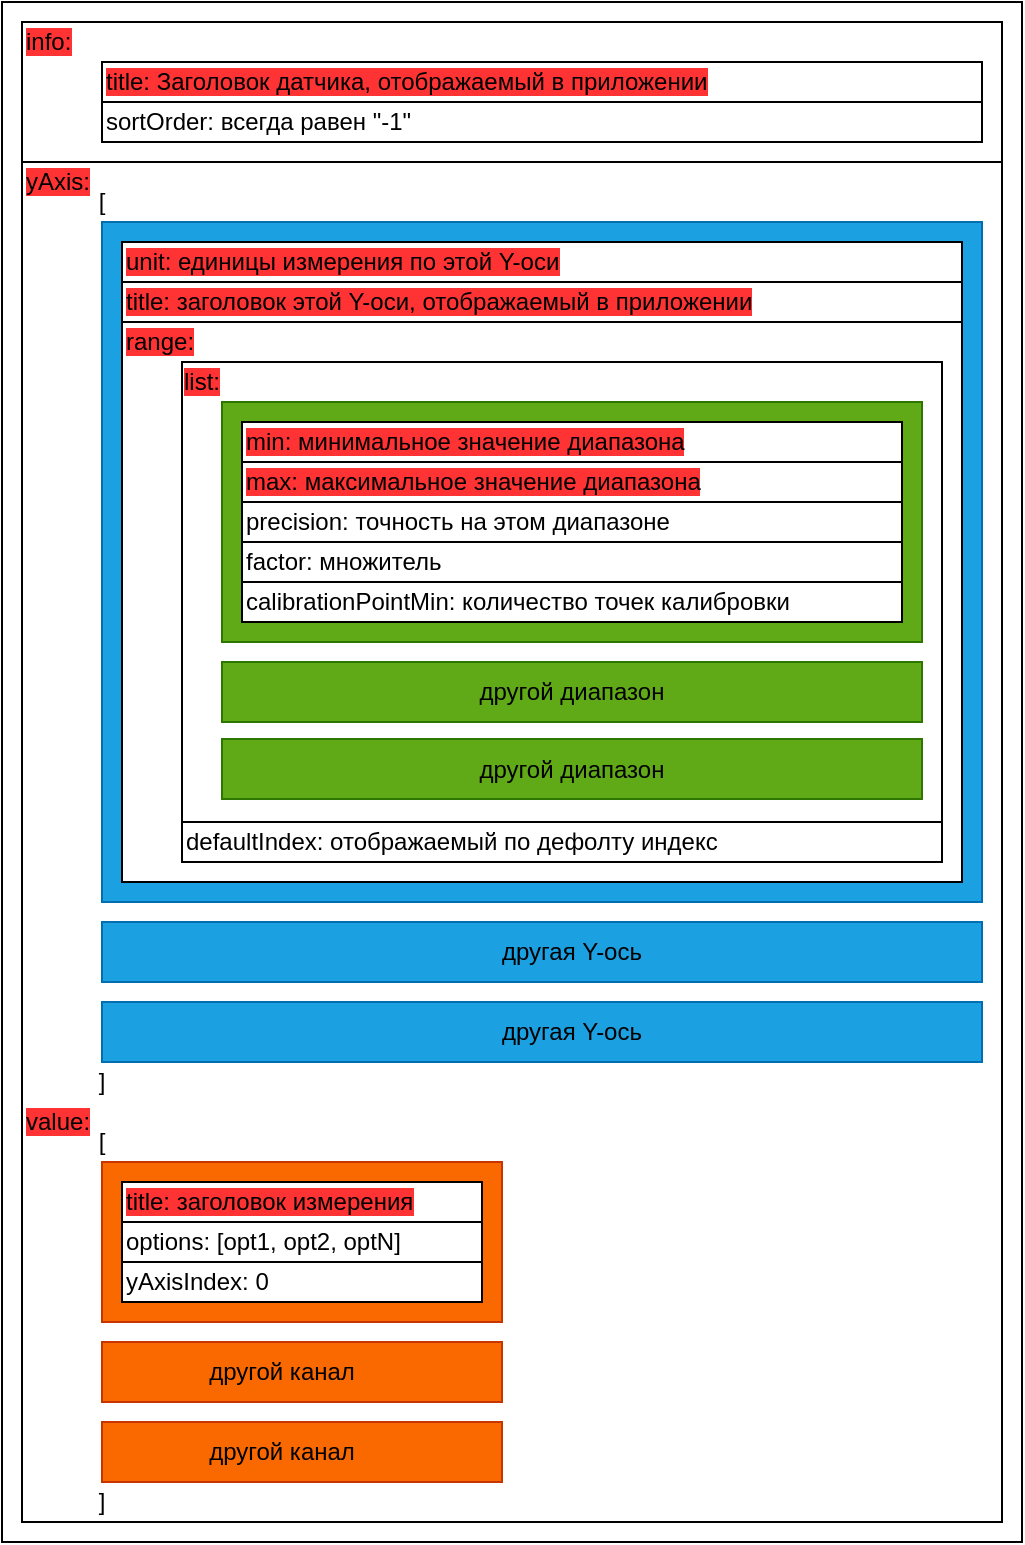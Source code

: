 <mxfile version="21.2.9" type="device">
  <diagram name="Страница 1" id="2VM0wbgHxrBWx1SE1arH">
    <mxGraphModel dx="1434" dy="783" grid="1" gridSize="10" guides="1" tooltips="1" connect="1" arrows="1" fold="1" page="1" pageScale="1" pageWidth="827" pageHeight="1169" background="none" math="0" shadow="0">
      <root>
        <mxCell id="0" />
        <mxCell id="1" parent="0" />
        <mxCell id="pwg9mQtu6opbKOmet46r-1" value="" style="rounded=0;whiteSpace=wrap;html=1;" vertex="1" parent="1">
          <mxGeometry x="170" y="130" width="510" height="770" as="geometry" />
        </mxCell>
        <mxCell id="pwg9mQtu6opbKOmet46r-3" value="" style="rounded=0;whiteSpace=wrap;html=1;" vertex="1" parent="1">
          <mxGeometry x="180" y="210" width="490" height="680" as="geometry" />
        </mxCell>
        <mxCell id="pwg9mQtu6opbKOmet46r-14" value="" style="rounded=0;whiteSpace=wrap;html=1;fillColor=#1ba1e2;fontColor=#ffffff;strokeColor=#006EAF;" vertex="1" parent="1">
          <mxGeometry x="220" y="240" width="440" height="340" as="geometry" />
        </mxCell>
        <mxCell id="pwg9mQtu6opbKOmet46r-17" value="" style="rounded=0;whiteSpace=wrap;html=1;" vertex="1" parent="1">
          <mxGeometry x="230" y="290" width="420" height="280" as="geometry" />
        </mxCell>
        <mxCell id="pwg9mQtu6opbKOmet46r-65" value="" style="rounded=0;whiteSpace=wrap;html=1;" vertex="1" parent="1">
          <mxGeometry x="260" y="310" width="380" height="230" as="geometry" />
        </mxCell>
        <mxCell id="pwg9mQtu6opbKOmet46r-44" value="" style="rounded=0;whiteSpace=wrap;html=1;fillColor=#fa6800;fontColor=#000000;strokeColor=#C73500;" vertex="1" parent="1">
          <mxGeometry x="220" y="710" width="200" height="80" as="geometry" />
        </mxCell>
        <mxCell id="pwg9mQtu6opbKOmet46r-47" value="" style="rounded=0;whiteSpace=wrap;html=1;" vertex="1" parent="1">
          <mxGeometry x="230" y="720" width="180" height="20" as="geometry" />
        </mxCell>
        <mxCell id="pwg9mQtu6opbKOmet46r-36" value="" style="rounded=0;whiteSpace=wrap;html=1;" vertex="1" parent="1">
          <mxGeometry x="260" y="540" width="380" height="20" as="geometry" />
        </mxCell>
        <mxCell id="pwg9mQtu6opbKOmet46r-13" value="" style="rounded=0;whiteSpace=wrap;html=1;" vertex="1" parent="1">
          <mxGeometry x="230" y="250" width="420" height="20" as="geometry" />
        </mxCell>
        <mxCell id="pwg9mQtu6opbKOmet46r-2" value="" style="rounded=0;whiteSpace=wrap;html=1;" vertex="1" parent="1">
          <mxGeometry x="180" y="140" width="490" height="70" as="geometry" />
        </mxCell>
        <mxCell id="pwg9mQtu6opbKOmet46r-4" value="" style="rounded=0;whiteSpace=wrap;html=1;" vertex="1" parent="1">
          <mxGeometry x="220" y="160" width="440" height="20" as="geometry" />
        </mxCell>
        <mxCell id="pwg9mQtu6opbKOmet46r-5" value="&lt;span style=&quot;background-color: rgb(255, 51, 51);&quot;&gt;info:&lt;/span&gt;" style="text;html=1;strokeColor=none;fillColor=none;align=left;verticalAlign=middle;whiteSpace=wrap;rounded=0;" vertex="1" parent="1">
          <mxGeometry x="180" y="140" width="40" height="20" as="geometry" />
        </mxCell>
        <mxCell id="pwg9mQtu6opbKOmet46r-6" value="&lt;span style=&quot;background-color: rgb(255, 51, 51);&quot;&gt;title: Заголовок датчика, отображаемый в приложении&lt;/span&gt;" style="text;html=1;strokeColor=none;fillColor=none;align=left;verticalAlign=middle;whiteSpace=wrap;rounded=0;" vertex="1" parent="1">
          <mxGeometry x="220" y="160" width="370" height="20" as="geometry" />
        </mxCell>
        <mxCell id="pwg9mQtu6opbKOmet46r-7" value="" style="rounded=0;whiteSpace=wrap;html=1;" vertex="1" parent="1">
          <mxGeometry x="220" y="180" width="440" height="20" as="geometry" />
        </mxCell>
        <mxCell id="pwg9mQtu6opbKOmet46r-8" value="sortOrder: всегда равен &quot;-1&quot;" style="text;html=1;strokeColor=none;fillColor=none;align=left;verticalAlign=middle;whiteSpace=wrap;rounded=0;" vertex="1" parent="1">
          <mxGeometry x="220" y="180" width="370" height="20" as="geometry" />
        </mxCell>
        <mxCell id="pwg9mQtu6opbKOmet46r-9" value="&lt;span style=&quot;background-color: rgb(255, 51, 51);&quot;&gt;yAxis:&lt;/span&gt;" style="text;html=1;strokeColor=none;fillColor=none;align=left;verticalAlign=middle;whiteSpace=wrap;rounded=0;" vertex="1" parent="1">
          <mxGeometry x="180" y="210" width="40" height="20" as="geometry" />
        </mxCell>
        <mxCell id="pwg9mQtu6opbKOmet46r-10" value="[" style="text;html=1;strokeColor=none;fillColor=none;align=center;verticalAlign=middle;whiteSpace=wrap;rounded=0;" vertex="1" parent="1">
          <mxGeometry x="210" y="220" width="20" height="20" as="geometry" />
        </mxCell>
        <mxCell id="pwg9mQtu6opbKOmet46r-11" value="]" style="text;html=1;strokeColor=none;fillColor=none;align=center;verticalAlign=middle;whiteSpace=wrap;rounded=0;" vertex="1" parent="1">
          <mxGeometry x="210" y="660" width="20" height="20" as="geometry" />
        </mxCell>
        <mxCell id="pwg9mQtu6opbKOmet46r-12" value="&lt;span style=&quot;background-color: rgb(255, 51, 51);&quot;&gt;unit: единицы измерения по этой Y-оси&lt;/span&gt;" style="text;html=1;strokeColor=none;fillColor=none;align=left;verticalAlign=middle;whiteSpace=wrap;rounded=0;" vertex="1" parent="1">
          <mxGeometry x="230" y="250" width="390" height="20" as="geometry" />
        </mxCell>
        <mxCell id="pwg9mQtu6opbKOmet46r-15" value="" style="rounded=0;whiteSpace=wrap;html=1;" vertex="1" parent="1">
          <mxGeometry x="230" y="270" width="420" height="20" as="geometry" />
        </mxCell>
        <mxCell id="pwg9mQtu6opbKOmet46r-16" value="&lt;span style=&quot;background-color: rgb(255, 51, 51);&quot;&gt;title: заголовок этой Y-оси, отображаемый в приложении&lt;/span&gt;" style="text;html=1;strokeColor=none;fillColor=none;align=left;verticalAlign=middle;whiteSpace=wrap;rounded=0;" vertex="1" parent="1">
          <mxGeometry x="230" y="270" width="390" height="20" as="geometry" />
        </mxCell>
        <mxCell id="pwg9mQtu6opbKOmet46r-18" value="&lt;span style=&quot;background-color: rgb(255, 51, 51);&quot;&gt;range:&lt;/span&gt;" style="text;html=1;strokeColor=none;fillColor=none;align=left;verticalAlign=middle;whiteSpace=wrap;rounded=0;" vertex="1" parent="1">
          <mxGeometry x="230" y="290" width="390" height="20" as="geometry" />
        </mxCell>
        <mxCell id="pwg9mQtu6opbKOmet46r-20" value="" style="rounded=0;whiteSpace=wrap;html=1;fillColor=#60a917;fontColor=#ffffff;strokeColor=#2D7600;" vertex="1" parent="1">
          <mxGeometry x="280" y="330" width="350" height="120" as="geometry" />
        </mxCell>
        <mxCell id="pwg9mQtu6opbKOmet46r-21" value="&lt;span style=&quot;background-color: rgb(255, 51, 51);&quot;&gt;list:&lt;/span&gt;" style="text;html=1;strokeColor=none;fillColor=none;align=center;verticalAlign=middle;whiteSpace=wrap;rounded=0;" vertex="1" parent="1">
          <mxGeometry x="260" y="310" width="20" height="20" as="geometry" />
        </mxCell>
        <mxCell id="pwg9mQtu6opbKOmet46r-22" value="" style="rounded=0;whiteSpace=wrap;html=1;" vertex="1" parent="1">
          <mxGeometry x="290" y="340" width="330" height="20" as="geometry" />
        </mxCell>
        <mxCell id="pwg9mQtu6opbKOmet46r-23" value="&lt;span style=&quot;background-color: rgb(255, 51, 51);&quot;&gt;min: минимальное значение диапазона&lt;/span&gt;" style="text;html=1;strokeColor=none;fillColor=none;align=left;verticalAlign=middle;whiteSpace=wrap;rounded=0;" vertex="1" parent="1">
          <mxGeometry x="290" y="340" width="320" height="20" as="geometry" />
        </mxCell>
        <mxCell id="pwg9mQtu6opbKOmet46r-24" value="" style="rounded=0;whiteSpace=wrap;html=1;" vertex="1" parent="1">
          <mxGeometry x="290" y="360" width="330" height="20" as="geometry" />
        </mxCell>
        <mxCell id="pwg9mQtu6opbKOmet46r-25" value="&lt;span style=&quot;background-color: rgb(255, 51, 51);&quot;&gt;max: максимальное значение диапазона&lt;/span&gt;" style="text;html=1;strokeColor=none;fillColor=none;align=left;verticalAlign=middle;whiteSpace=wrap;rounded=0;" vertex="1" parent="1">
          <mxGeometry x="290" y="360" width="320" height="20" as="geometry" />
        </mxCell>
        <mxCell id="pwg9mQtu6opbKOmet46r-26" value="" style="rounded=0;whiteSpace=wrap;html=1;" vertex="1" parent="1">
          <mxGeometry x="290" y="380" width="330" height="20" as="geometry" />
        </mxCell>
        <mxCell id="pwg9mQtu6opbKOmet46r-27" value="precision: точность на этом диапазоне" style="text;html=1;strokeColor=none;fillColor=none;align=left;verticalAlign=middle;whiteSpace=wrap;rounded=0;" vertex="1" parent="1">
          <mxGeometry x="290" y="380" width="320" height="20" as="geometry" />
        </mxCell>
        <mxCell id="pwg9mQtu6opbKOmet46r-28" value="" style="rounded=0;whiteSpace=wrap;html=1;" vertex="1" parent="1">
          <mxGeometry x="290" y="400" width="330" height="20" as="geometry" />
        </mxCell>
        <mxCell id="pwg9mQtu6opbKOmet46r-29" value="factor: множитель" style="text;html=1;strokeColor=none;fillColor=none;align=left;verticalAlign=middle;whiteSpace=wrap;rounded=0;" vertex="1" parent="1">
          <mxGeometry x="290" y="400" width="320" height="20" as="geometry" />
        </mxCell>
        <mxCell id="pwg9mQtu6opbKOmet46r-30" value="" style="rounded=0;whiteSpace=wrap;html=1;" vertex="1" parent="1">
          <mxGeometry x="290" y="420" width="330" height="20" as="geometry" />
        </mxCell>
        <mxCell id="pwg9mQtu6opbKOmet46r-31" value="calibrationPointMin: количество точек калибровки" style="text;html=1;strokeColor=none;fillColor=none;align=left;verticalAlign=middle;whiteSpace=wrap;rounded=0;" vertex="1" parent="1">
          <mxGeometry x="290" y="420" width="320" height="20" as="geometry" />
        </mxCell>
        <mxCell id="pwg9mQtu6opbKOmet46r-32" value="" style="rounded=0;whiteSpace=wrap;html=1;fillColor=#60a917;fontColor=#ffffff;strokeColor=#2D7600;" vertex="1" parent="1">
          <mxGeometry x="280" y="460" width="350" height="30" as="geometry" />
        </mxCell>
        <mxCell id="pwg9mQtu6opbKOmet46r-33" value="" style="rounded=0;whiteSpace=wrap;html=1;fillColor=#60a917;fontColor=#ffffff;strokeColor=#2D7600;" vertex="1" parent="1">
          <mxGeometry x="280" y="498.5" width="350" height="30" as="geometry" />
        </mxCell>
        <mxCell id="pwg9mQtu6opbKOmet46r-35" value="defaultIndex: отображаемый по дефолту индекс" style="text;html=1;strokeColor=none;fillColor=none;align=left;verticalAlign=middle;whiteSpace=wrap;rounded=0;" vertex="1" parent="1">
          <mxGeometry x="260" y="540" width="340" height="20" as="geometry" />
        </mxCell>
        <mxCell id="pwg9mQtu6opbKOmet46r-37" value="другой диапазон" style="text;html=1;strokeColor=none;fillColor=none;align=center;verticalAlign=middle;whiteSpace=wrap;rounded=0;" vertex="1" parent="1">
          <mxGeometry x="395" y="460" width="120" height="30" as="geometry" />
        </mxCell>
        <mxCell id="pwg9mQtu6opbKOmet46r-38" value="другой диапазон" style="text;html=1;strokeColor=none;fillColor=none;align=center;verticalAlign=middle;whiteSpace=wrap;rounded=0;" vertex="1" parent="1">
          <mxGeometry x="395" y="499" width="120" height="30" as="geometry" />
        </mxCell>
        <mxCell id="pwg9mQtu6opbKOmet46r-39" value="" style="rounded=0;whiteSpace=wrap;html=1;fillColor=#1ba1e2;fontColor=#ffffff;strokeColor=#006EAF;" vertex="1" parent="1">
          <mxGeometry x="220" y="590" width="440" height="30" as="geometry" />
        </mxCell>
        <mxCell id="pwg9mQtu6opbKOmet46r-40" value="" style="rounded=0;whiteSpace=wrap;html=1;fillColor=#1ba1e2;fontColor=#ffffff;strokeColor=#006EAF;" vertex="1" parent="1">
          <mxGeometry x="220" y="630" width="440" height="30" as="geometry" />
        </mxCell>
        <mxCell id="pwg9mQtu6opbKOmet46r-41" value="другая Y-ось" style="text;html=1;strokeColor=none;fillColor=none;align=center;verticalAlign=middle;whiteSpace=wrap;rounded=0;" vertex="1" parent="1">
          <mxGeometry x="395" y="590" width="120" height="30" as="geometry" />
        </mxCell>
        <mxCell id="pwg9mQtu6opbKOmet46r-42" value="другая Y-ось" style="text;html=1;strokeColor=none;fillColor=none;align=center;verticalAlign=middle;whiteSpace=wrap;rounded=0;" vertex="1" parent="1">
          <mxGeometry x="395" y="630" width="120" height="30" as="geometry" />
        </mxCell>
        <mxCell id="pwg9mQtu6opbKOmet46r-43" value="&lt;span style=&quot;background-color: rgb(255, 51, 51);&quot;&gt;value:&lt;/span&gt;" style="text;html=1;strokeColor=none;fillColor=none;align=left;verticalAlign=middle;whiteSpace=wrap;rounded=0;" vertex="1" parent="1">
          <mxGeometry x="180" y="680" width="40" height="20" as="geometry" />
        </mxCell>
        <mxCell id="pwg9mQtu6opbKOmet46r-45" value="[" style="text;html=1;strokeColor=none;fillColor=none;align=center;verticalAlign=middle;whiteSpace=wrap;rounded=0;" vertex="1" parent="1">
          <mxGeometry x="210" y="690" width="20" height="20" as="geometry" />
        </mxCell>
        <mxCell id="pwg9mQtu6opbKOmet46r-46" value="&lt;span style=&quot;background-color: rgb(255, 51, 51);&quot;&gt;title: заголовок измерения&lt;/span&gt;" style="text;html=1;strokeColor=none;fillColor=none;align=left;verticalAlign=middle;whiteSpace=wrap;rounded=0;" vertex="1" parent="1">
          <mxGeometry x="230" y="720" width="160" height="20" as="geometry" />
        </mxCell>
        <mxCell id="pwg9mQtu6opbKOmet46r-50" value="" style="rounded=0;whiteSpace=wrap;html=1;" vertex="1" parent="1">
          <mxGeometry x="230" y="740" width="180" height="20" as="geometry" />
        </mxCell>
        <mxCell id="pwg9mQtu6opbKOmet46r-51" value="options: [opt1, opt2, optN]" style="text;html=1;strokeColor=none;fillColor=none;align=left;verticalAlign=middle;whiteSpace=wrap;rounded=0;" vertex="1" parent="1">
          <mxGeometry x="230" y="740" width="160" height="20" as="geometry" />
        </mxCell>
        <mxCell id="pwg9mQtu6opbKOmet46r-56" value="" style="rounded=0;whiteSpace=wrap;html=1;" vertex="1" parent="1">
          <mxGeometry x="230" y="760" width="180" height="20" as="geometry" />
        </mxCell>
        <mxCell id="pwg9mQtu6opbKOmet46r-57" value="yAxisIndex: 0" style="text;html=1;strokeColor=none;fillColor=none;align=left;verticalAlign=middle;whiteSpace=wrap;rounded=0;" vertex="1" parent="1">
          <mxGeometry x="230" y="760" width="160" height="20" as="geometry" />
        </mxCell>
        <mxCell id="pwg9mQtu6opbKOmet46r-58" value="" style="rounded=0;whiteSpace=wrap;html=1;fillColor=#fa6800;strokeColor=#C73500;fontColor=#000000;" vertex="1" parent="1">
          <mxGeometry x="220" y="800" width="200" height="30" as="geometry" />
        </mxCell>
        <mxCell id="pwg9mQtu6opbKOmet46r-59" value="]" style="text;html=1;strokeColor=none;fillColor=none;align=center;verticalAlign=middle;whiteSpace=wrap;rounded=0;" vertex="1" parent="1">
          <mxGeometry x="210" y="870" width="20" height="20" as="geometry" />
        </mxCell>
        <mxCell id="pwg9mQtu6opbKOmet46r-60" value="" style="rounded=0;whiteSpace=wrap;html=1;fillColor=#fa6800;fontColor=#000000;strokeColor=#C73500;" vertex="1" parent="1">
          <mxGeometry x="220" y="840" width="200" height="30" as="geometry" />
        </mxCell>
        <mxCell id="pwg9mQtu6opbKOmet46r-61" value="другой канал" style="text;html=1;strokeColor=none;fillColor=none;align=center;verticalAlign=middle;whiteSpace=wrap;rounded=0;" vertex="1" parent="1">
          <mxGeometry x="250" y="800" width="120" height="30" as="geometry" />
        </mxCell>
        <mxCell id="pwg9mQtu6opbKOmet46r-62" value="другой канал" style="text;html=1;strokeColor=none;fillColor=none;align=center;verticalAlign=middle;whiteSpace=wrap;rounded=0;" vertex="1" parent="1">
          <mxGeometry x="250" y="840" width="120" height="30" as="geometry" />
        </mxCell>
      </root>
    </mxGraphModel>
  </diagram>
</mxfile>
